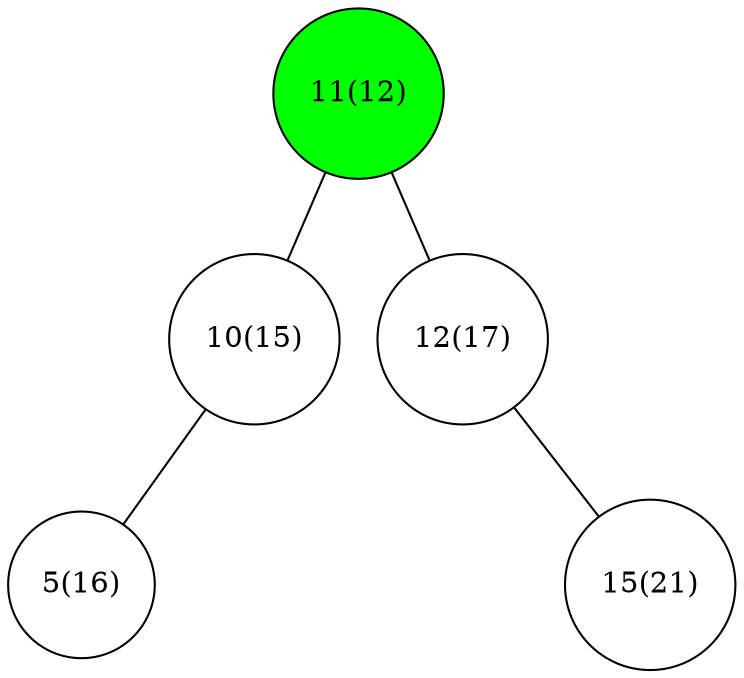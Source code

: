 graph {
	11 [label="11(12)" fillcolor="#00FF00" shape=circle style=filled]
	11 -- 10
	10 [label="10(15)" fillcolor="#FFFFFF" shape=circle style=filled]
	10 -- 5
	5 [label="5(16)" fillcolor="#FFFFFF" shape=circle style=filled]
	10 -- NIL5 [style=invis]
	NIL5 [style=invis]
	11 -- 12
	12 [label="12(17)" fillcolor="#FFFFFF" shape=circle style=filled]
	12 -- NIL6 [style=invis]
	NIL6 [style=invis]
	12 -- 15
	15 [label="15(21)" fillcolor="#FFFFFF" shape=circle style=filled]
}